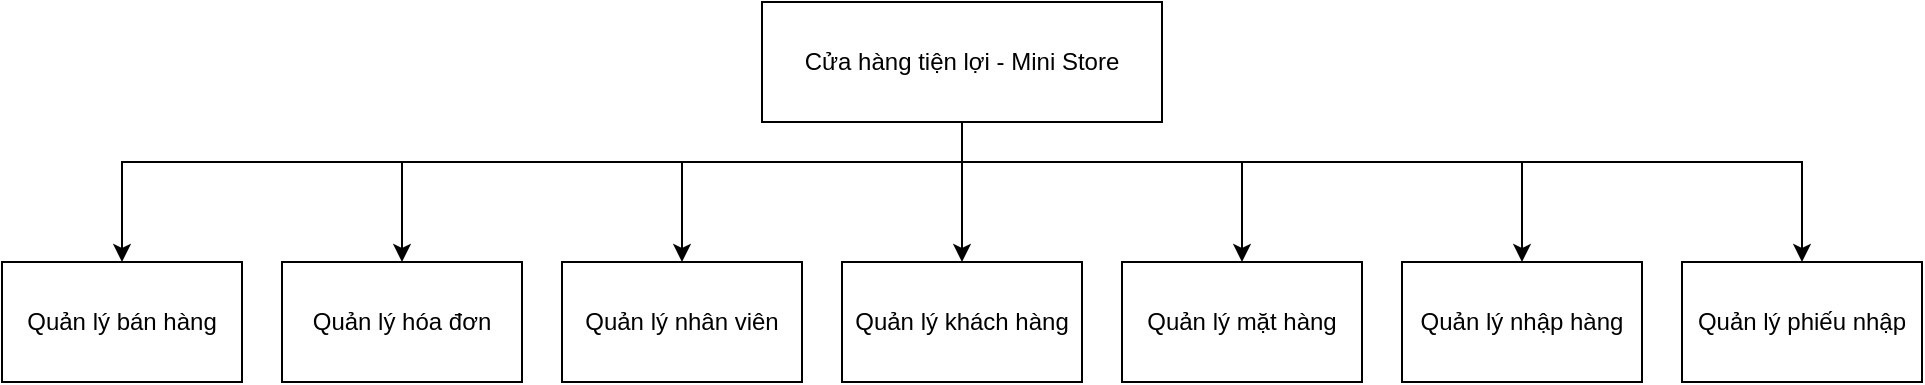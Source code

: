 <mxfile version="24.2.1" type="device" pages="5">
  <diagram name="BFD Mức 1" id="qs6rBLlf0poWx1rhJ2QM">
    <mxGraphModel dx="4650" dy="1322" grid="1" gridSize="10" guides="1" tooltips="1" connect="1" arrows="1" fold="1" page="0" pageScale="1" pageWidth="827" pageHeight="1169" math="0" shadow="0">
      <root>
        <mxCell id="0" />
        <mxCell id="1" parent="0" />
        <mxCell id="9XURLxPAlvc49eeGpLmr-51" style="edgeStyle=orthogonalEdgeStyle;rounded=0;orthogonalLoop=1;jettySize=auto;html=1;" parent="1" source="zaJx_u0mcwWEpF8p9S2t-1" target="9XURLxPAlvc49eeGpLmr-23" edge="1">
          <mxGeometry relative="1" as="geometry" />
        </mxCell>
        <mxCell id="9XURLxPAlvc49eeGpLmr-52" style="edgeStyle=orthogonalEdgeStyle;rounded=0;orthogonalLoop=1;jettySize=auto;html=1;" parent="1" source="zaJx_u0mcwWEpF8p9S2t-1" target="zaJx_u0mcwWEpF8p9S2t-14" edge="1">
          <mxGeometry relative="1" as="geometry">
            <Array as="points">
              <mxPoint x="-2860" y="-630" />
              <mxPoint x="-2720" y="-630" />
            </Array>
          </mxGeometry>
        </mxCell>
        <mxCell id="9XURLxPAlvc49eeGpLmr-53" style="edgeStyle=orthogonalEdgeStyle;rounded=0;orthogonalLoop=1;jettySize=auto;html=1;" parent="1" source="zaJx_u0mcwWEpF8p9S2t-1" target="zaJx_u0mcwWEpF8p9S2t-16" edge="1">
          <mxGeometry relative="1" as="geometry">
            <Array as="points">
              <mxPoint x="-2860" y="-630" />
              <mxPoint x="-2580" y="-630" />
            </Array>
          </mxGeometry>
        </mxCell>
        <mxCell id="9XURLxPAlvc49eeGpLmr-54" style="edgeStyle=orthogonalEdgeStyle;rounded=0;orthogonalLoop=1;jettySize=auto;html=1;" parent="1" source="zaJx_u0mcwWEpF8p9S2t-1" target="zaJx_u0mcwWEpF8p9S2t-18" edge="1">
          <mxGeometry relative="1" as="geometry">
            <Array as="points">
              <mxPoint x="-2860" y="-630" />
              <mxPoint x="-2440" y="-630" />
            </Array>
          </mxGeometry>
        </mxCell>
        <mxCell id="9XURLxPAlvc49eeGpLmr-55" style="edgeStyle=orthogonalEdgeStyle;rounded=0;orthogonalLoop=1;jettySize=auto;html=1;" parent="1" source="zaJx_u0mcwWEpF8p9S2t-1" target="zaJx_u0mcwWEpF8p9S2t-9" edge="1">
          <mxGeometry relative="1" as="geometry">
            <Array as="points">
              <mxPoint x="-2860" y="-630" />
              <mxPoint x="-3000" y="-630" />
            </Array>
          </mxGeometry>
        </mxCell>
        <mxCell id="9XURLxPAlvc49eeGpLmr-56" style="edgeStyle=orthogonalEdgeStyle;rounded=0;orthogonalLoop=1;jettySize=auto;html=1;" parent="1" source="zaJx_u0mcwWEpF8p9S2t-1" target="zaJx_u0mcwWEpF8p9S2t-7" edge="1">
          <mxGeometry relative="1" as="geometry">
            <Array as="points">
              <mxPoint x="-2860" y="-630" />
              <mxPoint x="-3140" y="-630" />
            </Array>
          </mxGeometry>
        </mxCell>
        <mxCell id="9XURLxPAlvc49eeGpLmr-57" style="edgeStyle=orthogonalEdgeStyle;rounded=0;orthogonalLoop=1;jettySize=auto;html=1;" parent="1" source="zaJx_u0mcwWEpF8p9S2t-1" target="zaJx_u0mcwWEpF8p9S2t-2" edge="1">
          <mxGeometry relative="1" as="geometry">
            <Array as="points">
              <mxPoint x="-2860" y="-630" />
              <mxPoint x="-3280" y="-630" />
            </Array>
          </mxGeometry>
        </mxCell>
        <mxCell id="zaJx_u0mcwWEpF8p9S2t-1" value="Cửa hàng tiện lợi - Mini Store" style="rounded=0;whiteSpace=wrap;html=1;" parent="1" vertex="1">
          <mxGeometry x="-2960" y="-710" width="200" height="60" as="geometry" />
        </mxCell>
        <mxCell id="zaJx_u0mcwWEpF8p9S2t-2" value="Quản lý bán hàng" style="rounded=0;whiteSpace=wrap;html=1;" parent="1" vertex="1">
          <mxGeometry x="-3340" y="-580" width="120" height="60" as="geometry" />
        </mxCell>
        <mxCell id="zaJx_u0mcwWEpF8p9S2t-7" value="Quản lý hóa đơn" style="whiteSpace=wrap;html=1;rounded=0;" parent="1" vertex="1">
          <mxGeometry x="-3200" y="-580" width="120" height="60" as="geometry" />
        </mxCell>
        <mxCell id="zaJx_u0mcwWEpF8p9S2t-9" value="Quản lý nhân viên" style="whiteSpace=wrap;html=1;rounded=0;" parent="1" vertex="1">
          <mxGeometry x="-3060" y="-580" width="120" height="60" as="geometry" />
        </mxCell>
        <mxCell id="zaJx_u0mcwWEpF8p9S2t-14" value="Quản lý mặt hàng" style="whiteSpace=wrap;html=1;rounded=0;" parent="1" vertex="1">
          <mxGeometry x="-2780" y="-580" width="120" height="60" as="geometry" />
        </mxCell>
        <mxCell id="zaJx_u0mcwWEpF8p9S2t-16" value="Quản lý nhập hàng" style="whiteSpace=wrap;html=1;rounded=0;" parent="1" vertex="1">
          <mxGeometry x="-2640" y="-580" width="120" height="60" as="geometry" />
        </mxCell>
        <mxCell id="zaJx_u0mcwWEpF8p9S2t-18" value="Quản lý phiếu nhập" style="whiteSpace=wrap;html=1;rounded=0;" parent="1" vertex="1">
          <mxGeometry x="-2500" y="-580" width="120" height="60" as="geometry" />
        </mxCell>
        <mxCell id="9XURLxPAlvc49eeGpLmr-23" value="Quản lý khách hàng" style="whiteSpace=wrap;html=1;rounded=0;" parent="1" vertex="1">
          <mxGeometry x="-2920" y="-580" width="120" height="60" as="geometry" />
        </mxCell>
      </root>
    </mxGraphModel>
  </diagram>
  <diagram id="ByYMlV3hnD-0s2xM5KQr" name="BFD Mức 2">
    <mxGraphModel dx="5135" dy="1666" grid="1" gridSize="10" guides="1" tooltips="1" connect="1" arrows="1" fold="1" page="1" pageScale="1" pageWidth="827" pageHeight="1169" math="0" shadow="0">
      <root>
        <mxCell id="0" />
        <mxCell id="1" parent="0" />
        <mxCell id="Q_odpXwVn9oltR_Ve3df-1" style="edgeStyle=orthogonalEdgeStyle;rounded=0;orthogonalLoop=1;jettySize=auto;html=1;" parent="1" source="Q_odpXwVn9oltR_Ve3df-8" target="Q_odpXwVn9oltR_Ve3df-48" edge="1">
          <mxGeometry relative="1" as="geometry" />
        </mxCell>
        <mxCell id="Q_odpXwVn9oltR_Ve3df-2" style="edgeStyle=orthogonalEdgeStyle;rounded=0;orthogonalLoop=1;jettySize=auto;html=1;" parent="1" source="Q_odpXwVn9oltR_Ve3df-8" target="Q_odpXwVn9oltR_Ve3df-12" edge="1">
          <mxGeometry relative="1" as="geometry">
            <Array as="points">
              <mxPoint x="-3480" y="-1040" />
              <mxPoint x="-3330" y="-1040" />
            </Array>
          </mxGeometry>
        </mxCell>
        <mxCell id="Q_odpXwVn9oltR_Ve3df-3" style="edgeStyle=orthogonalEdgeStyle;rounded=0;orthogonalLoop=1;jettySize=auto;html=1;" parent="1" source="Q_odpXwVn9oltR_Ve3df-8" target="Q_odpXwVn9oltR_Ve3df-13" edge="1">
          <mxGeometry relative="1" as="geometry">
            <Array as="points">
              <mxPoint x="-3480" y="-1040" />
              <mxPoint x="-3190" y="-1040" />
            </Array>
          </mxGeometry>
        </mxCell>
        <mxCell id="Q_odpXwVn9oltR_Ve3df-4" style="edgeStyle=orthogonalEdgeStyle;rounded=0;orthogonalLoop=1;jettySize=auto;html=1;" parent="1" source="Q_odpXwVn9oltR_Ve3df-8" target="Q_odpXwVn9oltR_Ve3df-14" edge="1">
          <mxGeometry relative="1" as="geometry">
            <Array as="points">
              <mxPoint x="-3480" y="-1040" />
              <mxPoint x="-3040" y="-1040" />
            </Array>
          </mxGeometry>
        </mxCell>
        <mxCell id="Q_odpXwVn9oltR_Ve3df-5" style="edgeStyle=orthogonalEdgeStyle;rounded=0;orthogonalLoop=1;jettySize=auto;html=1;" parent="1" source="Q_odpXwVn9oltR_Ve3df-8" target="Q_odpXwVn9oltR_Ve3df-11" edge="1">
          <mxGeometry relative="1" as="geometry">
            <Array as="points">
              <mxPoint x="-3480" y="-1040" />
              <mxPoint x="-3630" y="-1040" />
            </Array>
          </mxGeometry>
        </mxCell>
        <mxCell id="Q_odpXwVn9oltR_Ve3df-6" style="edgeStyle=orthogonalEdgeStyle;rounded=0;orthogonalLoop=1;jettySize=auto;html=1;" parent="1" source="Q_odpXwVn9oltR_Ve3df-8" target="Q_odpXwVn9oltR_Ve3df-10" edge="1">
          <mxGeometry relative="1" as="geometry">
            <Array as="points">
              <mxPoint x="-3480" y="-1040" />
              <mxPoint x="-3770" y="-1040" />
            </Array>
          </mxGeometry>
        </mxCell>
        <mxCell id="Q_odpXwVn9oltR_Ve3df-7" style="edgeStyle=orthogonalEdgeStyle;rounded=0;orthogonalLoop=1;jettySize=auto;html=1;" parent="1" source="Q_odpXwVn9oltR_Ve3df-8" target="Q_odpXwVn9oltR_Ve3df-9" edge="1">
          <mxGeometry relative="1" as="geometry">
            <Array as="points">
              <mxPoint x="-3480" y="-1040" />
              <mxPoint x="-3910" y="-1040" />
            </Array>
          </mxGeometry>
        </mxCell>
        <mxCell id="Q_odpXwVn9oltR_Ve3df-8" value="Cửa hàng tiện lợi - Mini Store" style="rounded=0;whiteSpace=wrap;html=1;" parent="1" vertex="1">
          <mxGeometry x="-3580" y="-1120" width="200" height="60" as="geometry" />
        </mxCell>
        <mxCell id="Q_odpXwVn9oltR_Ve3df-9" value="1. Quản lý bán hàng" style="rounded=0;whiteSpace=wrap;html=1;" parent="1" vertex="1">
          <mxGeometry x="-3970" y="-1000" width="120" height="40" as="geometry" />
        </mxCell>
        <mxCell id="Q_odpXwVn9oltR_Ve3df-10" value="2. Quản lý hóa đơn" style="whiteSpace=wrap;html=1;rounded=0;" parent="1" vertex="1">
          <mxGeometry x="-3831" y="-1000" width="120" height="40" as="geometry" />
        </mxCell>
        <mxCell id="Q_odpXwVn9oltR_Ve3df-11" value="3. Quản lý nhân viên" style="whiteSpace=wrap;html=1;rounded=0;" parent="1" vertex="1">
          <mxGeometry x="-3690" y="-1000" width="120" height="40" as="geometry" />
        </mxCell>
        <mxCell id="Q_odpXwVn9oltR_Ve3df-12" value="5. Quản lý mặt hàng" style="whiteSpace=wrap;html=1;rounded=0;" parent="1" vertex="1">
          <mxGeometry x="-3390" y="-1000" width="120" height="40" as="geometry" />
        </mxCell>
        <mxCell id="Q_odpXwVn9oltR_Ve3df-13" value="6. Quản lý nhập hàng" style="whiteSpace=wrap;html=1;rounded=0;" parent="1" vertex="1">
          <mxGeometry x="-3250" y="-1000" width="120" height="40" as="geometry" />
        </mxCell>
        <mxCell id="Q_odpXwVn9oltR_Ve3df-14" value="7. Quản lý phiếu nhập" style="whiteSpace=wrap;html=1;rounded=0;" parent="1" vertex="1">
          <mxGeometry x="-3110" y="-1000" width="140" height="40" as="geometry" />
        </mxCell>
        <mxCell id="Q_odpXwVn9oltR_Ve3df-15" value="1.1. Tìm kiếm sản phẩm" style="whiteSpace=wrap;html=1;rounded=0;" parent="1" vertex="1">
          <mxGeometry x="-3951" y="-940" width="120" height="40" as="geometry" />
        </mxCell>
        <mxCell id="Q_odpXwVn9oltR_Ve3df-16" value="1.3. Lập/Huỷ hóa đơn" style="whiteSpace=wrap;html=1;rounded=0;" parent="1" vertex="1">
          <mxGeometry x="-3951" y="-799" width="120" height="40" as="geometry" />
        </mxCell>
        <mxCell id="Q_odpXwVn9oltR_Ve3df-17" value="1.2. Tăng/Giảm số lượng sản phẩm trong giỏ hàng" style="whiteSpace=wrap;html=1;rounded=0;" parent="1" vertex="1">
          <mxGeometry x="-3951" y="-879" width="120" height="60" as="geometry" />
        </mxCell>
        <mxCell id="Q_odpXwVn9oltR_Ve3df-18" value="2.2. Chi tiết hoá đơn" style="whiteSpace=wrap;html=1;rounded=0;" parent="1" vertex="1">
          <mxGeometry x="-3810" y="-839" width="120" height="40" as="geometry" />
        </mxCell>
        <mxCell id="Q_odpXwVn9oltR_Ve3df-19" value="2.1.&amp;nbsp; Tìm kiếm hóa đơn dựa theo mã nhân viên/mã khách hàng/mã hoá đơn" style="whiteSpace=wrap;html=1;rounded=0;" parent="1" vertex="1">
          <mxGeometry x="-3810" y="-939" width="120" height="80" as="geometry" />
        </mxCell>
        <mxCell id="Q_odpXwVn9oltR_Ve3df-20" value="3.1. Thêm nhân viên" style="whiteSpace=wrap;html=1;rounded=0;" parent="1" vertex="1">
          <mxGeometry x="-3670" y="-939" width="120" height="39" as="geometry" />
        </mxCell>
        <mxCell id="Q_odpXwVn9oltR_Ve3df-21" value="3.4. Tìm hoá đơn mà nhân viên đã bán" style="whiteSpace=wrap;html=1;rounded=0;" parent="1" vertex="1">
          <mxGeometry x="-3670" y="-759" width="120" height="40" as="geometry" />
        </mxCell>
        <mxCell id="Q_odpXwVn9oltR_Ve3df-22" value="3.5. Tìm kiếm nhân viên" style="whiteSpace=wrap;html=1;rounded=0;" parent="1" vertex="1">
          <mxGeometry x="-3670" y="-699" width="120" height="40" as="geometry" />
        </mxCell>
        <mxCell id="Q_odpXwVn9oltR_Ve3df-23" value="3.6. Xem chi tiết hóa đơn" style="whiteSpace=wrap;html=1;rounded=0;" parent="1" vertex="1">
          <mxGeometry x="-3670" y="-639" width="120" height="40" as="geometry" />
        </mxCell>
        <mxCell id="Q_odpXwVn9oltR_Ve3df-24" value="3.3. Xóa nhân viên" style="whiteSpace=wrap;html=1;rounded=0;" parent="1" vertex="1">
          <mxGeometry x="-3670" y="-819" width="120" height="40" as="geometry" />
        </mxCell>
        <mxCell id="Q_odpXwVn9oltR_Ve3df-25" value="3.2. Sửa nhân viên" style="whiteSpace=wrap;html=1;rounded=0;" parent="1" vertex="1">
          <mxGeometry x="-3670" y="-879" width="120" height="39" as="geometry" />
        </mxCell>
        <mxCell id="Q_odpXwVn9oltR_Ve3df-26" value="Kiểm tra tồn kho" style="whiteSpace=wrap;html=1;rounded=0;" parent="1" vertex="1">
          <mxGeometry x="-3340" y="-939" width="120" height="40" as="geometry" />
        </mxCell>
        <mxCell id="Q_odpXwVn9oltR_Ve3df-27" value="Thêm sản phẩm mới" style="whiteSpace=wrap;html=1;rounded=0;" parent="1" vertex="1">
          <mxGeometry x="-3340" y="-864" width="120" height="40" as="geometry" />
        </mxCell>
        <mxCell id="Q_odpXwVn9oltR_Ve3df-28" value="Xoá sản phẩm" style="whiteSpace=wrap;html=1;rounded=0;" parent="1" vertex="1">
          <mxGeometry x="-3340" y="-699" width="120" height="40" as="geometry" />
        </mxCell>
        <mxCell id="Q_odpXwVn9oltR_Ve3df-29" value="Sửa thông tin sản phẩm" style="whiteSpace=wrap;html=1;rounded=0;" parent="1" vertex="1">
          <mxGeometry x="-3340" y="-789" width="120" height="50" as="geometry" />
        </mxCell>
        <mxCell id="Q_odpXwVn9oltR_Ve3df-30" value="Xoá mặt hàng nhập" style="whiteSpace=wrap;html=1;rounded=0;" parent="1" vertex="1">
          <mxGeometry x="-3200" y="-819.5" width="120" height="40" as="geometry" />
        </mxCell>
        <mxCell id="Q_odpXwVn9oltR_Ve3df-31" value="Xác nhận/Huỷ đơn nhập hàng" style="whiteSpace=wrap;html=1;rounded=0;" parent="1" vertex="1">
          <mxGeometry x="-3200" y="-739.5" width="120" height="60" as="geometry" />
        </mxCell>
        <mxCell id="Q_odpXwVn9oltR_Ve3df-32" value="Điều chỉnh số lượng hàng cần nhập" style="whiteSpace=wrap;html=1;rounded=0;" parent="1" vertex="1">
          <mxGeometry x="-3200" y="-919.5" width="120" height="60" as="geometry" />
        </mxCell>
        <mxCell id="Q_odpXwVn9oltR_Ve3df-33" value="Tìm kiếm phiếu nhập" style="whiteSpace=wrap;html=1;rounded=0;" parent="1" vertex="1">
          <mxGeometry x="-3000" y="-899.5" width="120" height="40" as="geometry" />
        </mxCell>
        <mxCell id="Q_odpXwVn9oltR_Ve3df-34" value="" style="endArrow=none;html=1;rounded=0;entryX=0.087;entryY=1.013;entryDx=0;entryDy=0;entryPerimeter=0;" parent="1" target="Q_odpXwVn9oltR_Ve3df-9" edge="1">
          <mxGeometry width="50" height="50" relative="1" as="geometry">
            <mxPoint x="-3960" y="-780" as="sourcePoint" />
            <mxPoint x="-3960" y="-620" as="targetPoint" />
          </mxGeometry>
        </mxCell>
        <mxCell id="Q_odpXwVn9oltR_Ve3df-35" value="" style="endArrow=none;html=1;rounded=0;" parent="1" target="Q_odpXwVn9oltR_Ve3df-15" edge="1">
          <mxGeometry width="50" height="50" relative="1" as="geometry">
            <mxPoint x="-3960" y="-919" as="sourcePoint" />
            <mxPoint x="-3820" y="-669" as="targetPoint" />
          </mxGeometry>
        </mxCell>
        <mxCell id="Q_odpXwVn9oltR_Ve3df-36" value="" style="endArrow=none;html=1;rounded=0;" parent="1" target="Q_odpXwVn9oltR_Ve3df-17" edge="1">
          <mxGeometry width="50" height="50" relative="1" as="geometry">
            <mxPoint x="-3960" y="-849" as="sourcePoint" />
            <mxPoint x="-3910" y="-909" as="targetPoint" />
          </mxGeometry>
        </mxCell>
        <mxCell id="Q_odpXwVn9oltR_Ve3df-37" value="" style="endArrow=none;html=1;rounded=0;" parent="1" target="Q_odpXwVn9oltR_Ve3df-16" edge="1">
          <mxGeometry width="50" height="50" relative="1" as="geometry">
            <mxPoint x="-3960" y="-780" as="sourcePoint" />
            <mxPoint x="-3900" y="-849" as="targetPoint" />
          </mxGeometry>
        </mxCell>
        <mxCell id="Q_odpXwVn9oltR_Ve3df-38" value="" style="endArrow=none;html=1;rounded=0;entryX=0.09;entryY=1.001;entryDx=0;entryDy=0;entryPerimeter=0;" parent="1" target="Q_odpXwVn9oltR_Ve3df-10" edge="1">
          <mxGeometry width="50" height="50" relative="1" as="geometry">
            <mxPoint x="-3820" y="-820" as="sourcePoint" />
            <mxPoint x="-3880" y="-1020" as="targetPoint" />
          </mxGeometry>
        </mxCell>
        <mxCell id="Q_odpXwVn9oltR_Ve3df-39" value="" style="endArrow=none;html=1;rounded=0;" parent="1" target="Q_odpXwVn9oltR_Ve3df-19" edge="1">
          <mxGeometry width="50" height="50" relative="1" as="geometry">
            <mxPoint x="-3820" y="-899" as="sourcePoint" />
            <mxPoint x="-3780" y="-919" as="targetPoint" />
          </mxGeometry>
        </mxCell>
        <mxCell id="Q_odpXwVn9oltR_Ve3df-40" value="" style="endArrow=none;html=1;rounded=0;" parent="1" target="Q_odpXwVn9oltR_Ve3df-18" edge="1">
          <mxGeometry width="50" height="50" relative="1" as="geometry">
            <mxPoint x="-3820" y="-820" as="sourcePoint" />
            <mxPoint x="-3780" y="-829" as="targetPoint" />
          </mxGeometry>
        </mxCell>
        <mxCell id="Q_odpXwVn9oltR_Ve3df-41" value="" style="endArrow=none;html=1;rounded=0;entryX=0.082;entryY=1.009;entryDx=0;entryDy=0;entryPerimeter=0;" parent="1" target="Q_odpXwVn9oltR_Ve3df-11" edge="1">
          <mxGeometry width="50" height="50" relative="1" as="geometry">
            <mxPoint x="-3680" y="-620" as="sourcePoint" />
            <mxPoint x="-3680" y="-710" as="targetPoint" />
          </mxGeometry>
        </mxCell>
        <mxCell id="Q_odpXwVn9oltR_Ve3df-42" value="" style="endArrow=none;html=1;rounded=0;" parent="1" target="Q_odpXwVn9oltR_Ve3df-20" edge="1">
          <mxGeometry width="50" height="50" relative="1" as="geometry">
            <mxPoint x="-3680" y="-919" as="sourcePoint" />
            <mxPoint x="-3640" y="-919" as="targetPoint" />
          </mxGeometry>
        </mxCell>
        <mxCell id="Q_odpXwVn9oltR_Ve3df-43" value="" style="endArrow=none;html=1;rounded=0;" parent="1" target="Q_odpXwVn9oltR_Ve3df-25" edge="1">
          <mxGeometry width="50" height="50" relative="1" as="geometry">
            <mxPoint x="-3680" y="-860" as="sourcePoint" />
            <mxPoint x="-3640" y="-829" as="targetPoint" />
          </mxGeometry>
        </mxCell>
        <mxCell id="Q_odpXwVn9oltR_Ve3df-44" value="" style="endArrow=none;html=1;rounded=0;" parent="1" target="Q_odpXwVn9oltR_Ve3df-24" edge="1">
          <mxGeometry width="50" height="50" relative="1" as="geometry">
            <mxPoint x="-3680" y="-800" as="sourcePoint" />
            <mxPoint x="-3640" y="-739" as="targetPoint" />
          </mxGeometry>
        </mxCell>
        <mxCell id="Q_odpXwVn9oltR_Ve3df-45" value="" style="endArrow=none;html=1;rounded=0;" parent="1" target="Q_odpXwVn9oltR_Ve3df-21" edge="1">
          <mxGeometry width="50" height="50" relative="1" as="geometry">
            <mxPoint x="-3680" y="-740" as="sourcePoint" />
            <mxPoint x="-3630" y="-749" as="targetPoint" />
          </mxGeometry>
        </mxCell>
        <mxCell id="Q_odpXwVn9oltR_Ve3df-46" value="" style="endArrow=none;html=1;rounded=0;" parent="1" target="Q_odpXwVn9oltR_Ve3df-22" edge="1">
          <mxGeometry width="50" height="50" relative="1" as="geometry">
            <mxPoint x="-3680" y="-680" as="sourcePoint" />
            <mxPoint x="-3620" y="-739" as="targetPoint" />
          </mxGeometry>
        </mxCell>
        <mxCell id="Q_odpXwVn9oltR_Ve3df-47" value="" style="endArrow=none;html=1;rounded=0;" parent="1" target="Q_odpXwVn9oltR_Ve3df-23" edge="1">
          <mxGeometry width="50" height="50" relative="1" as="geometry">
            <mxPoint x="-3680" y="-620" as="sourcePoint" />
            <mxPoint x="-3610" y="-729" as="targetPoint" />
          </mxGeometry>
        </mxCell>
        <mxCell id="Q_odpXwVn9oltR_Ve3df-48" value="4. Quản lý khách hàng" style="whiteSpace=wrap;html=1;rounded=0;" parent="1" vertex="1">
          <mxGeometry x="-3550" y="-1000" width="140" height="40" as="geometry" />
        </mxCell>
        <mxCell id="Q_odpXwVn9oltR_Ve3df-49" value="4.1. Thêm thông tin khách hàng" style="whiteSpace=wrap;html=1;rounded=0;" parent="1" vertex="1">
          <mxGeometry x="-3530" y="-939" width="120" height="39" as="geometry" />
        </mxCell>
        <mxCell id="Q_odpXwVn9oltR_Ve3df-50" value="4.4. Tìm hoá đơn của khách hàng" style="whiteSpace=wrap;html=1;rounded=0;" parent="1" vertex="1">
          <mxGeometry x="-3530" y="-759" width="120" height="39" as="geometry" />
        </mxCell>
        <mxCell id="Q_odpXwVn9oltR_Ve3df-51" value="4.5 Tìm khách hàng" style="whiteSpace=wrap;html=1;rounded=0;" parent="1" vertex="1">
          <mxGeometry x="-3530" y="-699" width="120" height="40" as="geometry" />
        </mxCell>
        <mxCell id="Q_odpXwVn9oltR_Ve3df-52" value="4.6. Xem chi tiết hóa đơn" style="whiteSpace=wrap;html=1;rounded=0;" parent="1" vertex="1">
          <mxGeometry x="-3530" y="-639" width="120" height="40" as="geometry" />
        </mxCell>
        <mxCell id="Q_odpXwVn9oltR_Ve3df-53" value="4.3. Xóa thông tin khách hàng" style="whiteSpace=wrap;html=1;rounded=0;" parent="1" vertex="1">
          <mxGeometry x="-3530" y="-819" width="120" height="39" as="geometry" />
        </mxCell>
        <mxCell id="Q_odpXwVn9oltR_Ve3df-54" value="4.2. Sửa thông tin khách hàng" style="whiteSpace=wrap;html=1;rounded=0;" parent="1" vertex="1">
          <mxGeometry x="-3530" y="-879" width="120" height="39" as="geometry" />
        </mxCell>
        <mxCell id="Q_odpXwVn9oltR_Ve3df-55" value="" style="endArrow=none;html=1;rounded=0;entryX=0.068;entryY=1.004;entryDx=0;entryDy=0;entryPerimeter=0;" parent="1" target="Q_odpXwVn9oltR_Ve3df-48" edge="1">
          <mxGeometry width="50" height="50" relative="1" as="geometry">
            <mxPoint x="-3540" y="-620" as="sourcePoint" />
            <mxPoint x="-3480" y="-710" as="targetPoint" />
          </mxGeometry>
        </mxCell>
        <mxCell id="Q_odpXwVn9oltR_Ve3df-56" value="" style="endArrow=none;html=1;rounded=0;" parent="1" target="Q_odpXwVn9oltR_Ve3df-49" edge="1">
          <mxGeometry width="50" height="50" relative="1" as="geometry">
            <mxPoint x="-3540" y="-914" as="sourcePoint" />
            <mxPoint x="-3500" y="-919" as="targetPoint" />
          </mxGeometry>
        </mxCell>
        <mxCell id="Q_odpXwVn9oltR_Ve3df-57" value="" style="endArrow=none;html=1;rounded=0;" parent="1" target="Q_odpXwVn9oltR_Ve3df-54" edge="1">
          <mxGeometry width="50" height="50" relative="1" as="geometry">
            <mxPoint x="-3540" y="-860" as="sourcePoint" />
            <mxPoint x="-3500" y="-829" as="targetPoint" />
          </mxGeometry>
        </mxCell>
        <mxCell id="Q_odpXwVn9oltR_Ve3df-58" value="" style="endArrow=none;html=1;rounded=0;" parent="1" target="Q_odpXwVn9oltR_Ve3df-53" edge="1">
          <mxGeometry width="50" height="50" relative="1" as="geometry">
            <mxPoint x="-3540" y="-800" as="sourcePoint" />
            <mxPoint x="-3500" y="-739" as="targetPoint" />
          </mxGeometry>
        </mxCell>
        <mxCell id="Q_odpXwVn9oltR_Ve3df-59" value="" style="endArrow=none;html=1;rounded=0;" parent="1" target="Q_odpXwVn9oltR_Ve3df-50" edge="1">
          <mxGeometry width="50" height="50" relative="1" as="geometry">
            <mxPoint x="-3540" y="-740" as="sourcePoint" />
            <mxPoint x="-3490" y="-749" as="targetPoint" />
          </mxGeometry>
        </mxCell>
        <mxCell id="Q_odpXwVn9oltR_Ve3df-60" value="" style="endArrow=none;html=1;rounded=0;" parent="1" target="Q_odpXwVn9oltR_Ve3df-51" edge="1">
          <mxGeometry width="50" height="50" relative="1" as="geometry">
            <mxPoint x="-3540" y="-680.444" as="sourcePoint" />
            <mxPoint x="-3480" y="-739" as="targetPoint" />
          </mxGeometry>
        </mxCell>
        <mxCell id="Q_odpXwVn9oltR_Ve3df-61" value="" style="endArrow=none;html=1;rounded=0;" parent="1" target="Q_odpXwVn9oltR_Ve3df-52" edge="1">
          <mxGeometry width="50" height="50" relative="1" as="geometry">
            <mxPoint x="-3540" y="-620" as="sourcePoint" />
            <mxPoint x="-3470" y="-729" as="targetPoint" />
          </mxGeometry>
        </mxCell>
        <mxCell id="Q_odpXwVn9oltR_Ve3df-62" value="" style="endArrow=none;html=1;rounded=0;entryX=0.08;entryY=0.997;entryDx=0;entryDy=0;entryPerimeter=0;" parent="1" target="Q_odpXwVn9oltR_Ve3df-12" edge="1">
          <mxGeometry width="50" height="50" relative="1" as="geometry">
            <mxPoint x="-3380" y="-630" as="sourcePoint" />
            <mxPoint x="-3280" y="-931.33" as="targetPoint" />
          </mxGeometry>
        </mxCell>
        <mxCell id="Q_odpXwVn9oltR_Ve3df-63" value="" style="endArrow=none;html=1;rounded=0;" parent="1" target="Q_odpXwVn9oltR_Ve3df-26" edge="1">
          <mxGeometry width="50" height="50" relative="1" as="geometry">
            <mxPoint x="-3380" y="-919" as="sourcePoint" />
            <mxPoint x="-3340" y="-930.33" as="targetPoint" />
          </mxGeometry>
        </mxCell>
        <mxCell id="Q_odpXwVn9oltR_Ve3df-64" value="" style="endArrow=none;html=1;rounded=0;" parent="1" target="Q_odpXwVn9oltR_Ve3df-27" edge="1">
          <mxGeometry width="50" height="50" relative="1" as="geometry">
            <mxPoint x="-3380" y="-844" as="sourcePoint" />
            <mxPoint x="-3340" y="-840.33" as="targetPoint" />
          </mxGeometry>
        </mxCell>
        <mxCell id="Q_odpXwVn9oltR_Ve3df-65" value="" style="endArrow=none;html=1;rounded=0;" parent="1" target="Q_odpXwVn9oltR_Ve3df-29" edge="1">
          <mxGeometry width="50" height="50" relative="1" as="geometry">
            <mxPoint x="-3380" y="-764" as="sourcePoint" />
            <mxPoint x="-3340" y="-750.33" as="targetPoint" />
          </mxGeometry>
        </mxCell>
        <mxCell id="Q_odpXwVn9oltR_Ve3df-66" value="" style="endArrow=none;html=1;rounded=0;" parent="1" target="Q_odpXwVn9oltR_Ve3df-28" edge="1">
          <mxGeometry width="50" height="50" relative="1" as="geometry">
            <mxPoint x="-3380" y="-679" as="sourcePoint" />
            <mxPoint x="-3330" y="-759" as="targetPoint" />
          </mxGeometry>
        </mxCell>
        <mxCell id="Q_odpXwVn9oltR_Ve3df-67" value="" style="endArrow=none;html=1;rounded=0;entryX=0.084;entryY=1.008;entryDx=0;entryDy=0;entryPerimeter=0;" parent="1" target="Q_odpXwVn9oltR_Ve3df-13" edge="1">
          <mxGeometry width="50" height="50" relative="1" as="geometry">
            <mxPoint x="-3240" y="-640" as="sourcePoint" />
            <mxPoint x="-3080" y="-930" as="targetPoint" />
          </mxGeometry>
        </mxCell>
        <mxCell id="Q_odpXwVn9oltR_Ve3df-68" value="" style="endArrow=none;html=1;rounded=0;" parent="1" edge="1">
          <mxGeometry width="50" height="50" relative="1" as="geometry">
            <mxPoint x="-3260" y="-914.5" as="sourcePoint" />
            <mxPoint x="-3220" y="-914.5" as="targetPoint" />
          </mxGeometry>
        </mxCell>
        <mxCell id="Q_odpXwVn9oltR_Ve3df-69" value="" style="endArrow=none;html=1;rounded=0;" parent="1" edge="1">
          <mxGeometry width="50" height="50" relative="1" as="geometry">
            <mxPoint x="-3260" y="-824.5" as="sourcePoint" />
            <mxPoint x="-3220" y="-824.5" as="targetPoint" />
          </mxGeometry>
        </mxCell>
        <mxCell id="Q_odpXwVn9oltR_Ve3df-70" value="" style="endArrow=none;html=1;rounded=0;" parent="1" target="Q_odpXwVn9oltR_Ve3df-33" edge="1">
          <mxGeometry width="50" height="50" relative="1" as="geometry">
            <mxPoint x="-3040" y="-879.5" as="sourcePoint" />
            <mxPoint x="-3200" y="-734.5" as="targetPoint" />
          </mxGeometry>
        </mxCell>
        <mxCell id="Q_odpXwVn9oltR_Ve3df-71" value="" style="endArrow=none;html=1;rounded=0;" parent="1" edge="1">
          <mxGeometry width="50" height="50" relative="1" as="geometry">
            <mxPoint x="-3260" y="-734.5" as="sourcePoint" />
            <mxPoint x="-3220" y="-734.5" as="targetPoint" />
          </mxGeometry>
        </mxCell>
        <mxCell id="Q_odpXwVn9oltR_Ve3df-72" value="" style="endArrow=none;html=1;rounded=0;entryX=0.063;entryY=0.988;entryDx=0;entryDy=0;entryPerimeter=0;" parent="1" target="Q_odpXwVn9oltR_Ve3df-14" edge="1">
          <mxGeometry width="50" height="50" relative="1" as="geometry">
            <mxPoint x="-3100" y="-750" as="sourcePoint" />
            <mxPoint x="-2880.37" y="-930" as="targetPoint" />
          </mxGeometry>
        </mxCell>
        <mxCell id="Q_odpXwVn9oltR_Ve3df-73" value="Xuất phiếu nhập" style="whiteSpace=wrap;html=1;rounded=0;" parent="1" vertex="1">
          <mxGeometry x="-3000" y="-819.5" width="120" height="40" as="geometry" />
        </mxCell>
        <mxCell id="Q_odpXwVn9oltR_Ve3df-74" value="" style="endArrow=none;html=1;rounded=0;" parent="1" target="Q_odpXwVn9oltR_Ve3df-73" edge="1">
          <mxGeometry width="50" height="50" relative="1" as="geometry">
            <mxPoint x="-3040" y="-799.5" as="sourcePoint" />
            <mxPoint x="-3190" y="-804.5" as="targetPoint" />
          </mxGeometry>
        </mxCell>
      </root>
    </mxGraphModel>
  </diagram>
  <diagram id="EOFpoEzITYBdiXPboAZs" name="DFD Mức 0">
    <mxGraphModel dx="1050" dy="522" grid="1" gridSize="10" guides="1" tooltips="1" connect="1" arrows="1" fold="1" page="1" pageScale="1" pageWidth="827" pageHeight="1169" math="0" shadow="0">
      <root>
        <mxCell id="0" />
        <mxCell id="1" parent="0" />
      </root>
    </mxGraphModel>
  </diagram>
  <diagram id="nmnE8qgTCsU_OP5iOgVU" name="DFD Mức 1">
    <mxGraphModel dx="1050" dy="522" grid="1" gridSize="10" guides="1" tooltips="1" connect="1" arrows="1" fold="1" page="1" pageScale="1" pageWidth="827" pageHeight="1169" math="0" shadow="0">
      <root>
        <mxCell id="0" />
        <mxCell id="1" parent="0" />
      </root>
    </mxGraphModel>
  </diagram>
  <diagram id="rHfka2n6u7_MhTj6lSrY" name="DFD Mức 2">
    <mxGraphModel dx="1050" dy="522" grid="1" gridSize="10" guides="1" tooltips="1" connect="1" arrows="1" fold="1" page="1" pageScale="1" pageWidth="827" pageHeight="1169" math="0" shadow="0">
      <root>
        <mxCell id="0" />
        <mxCell id="1" parent="0" />
      </root>
    </mxGraphModel>
  </diagram>
</mxfile>
